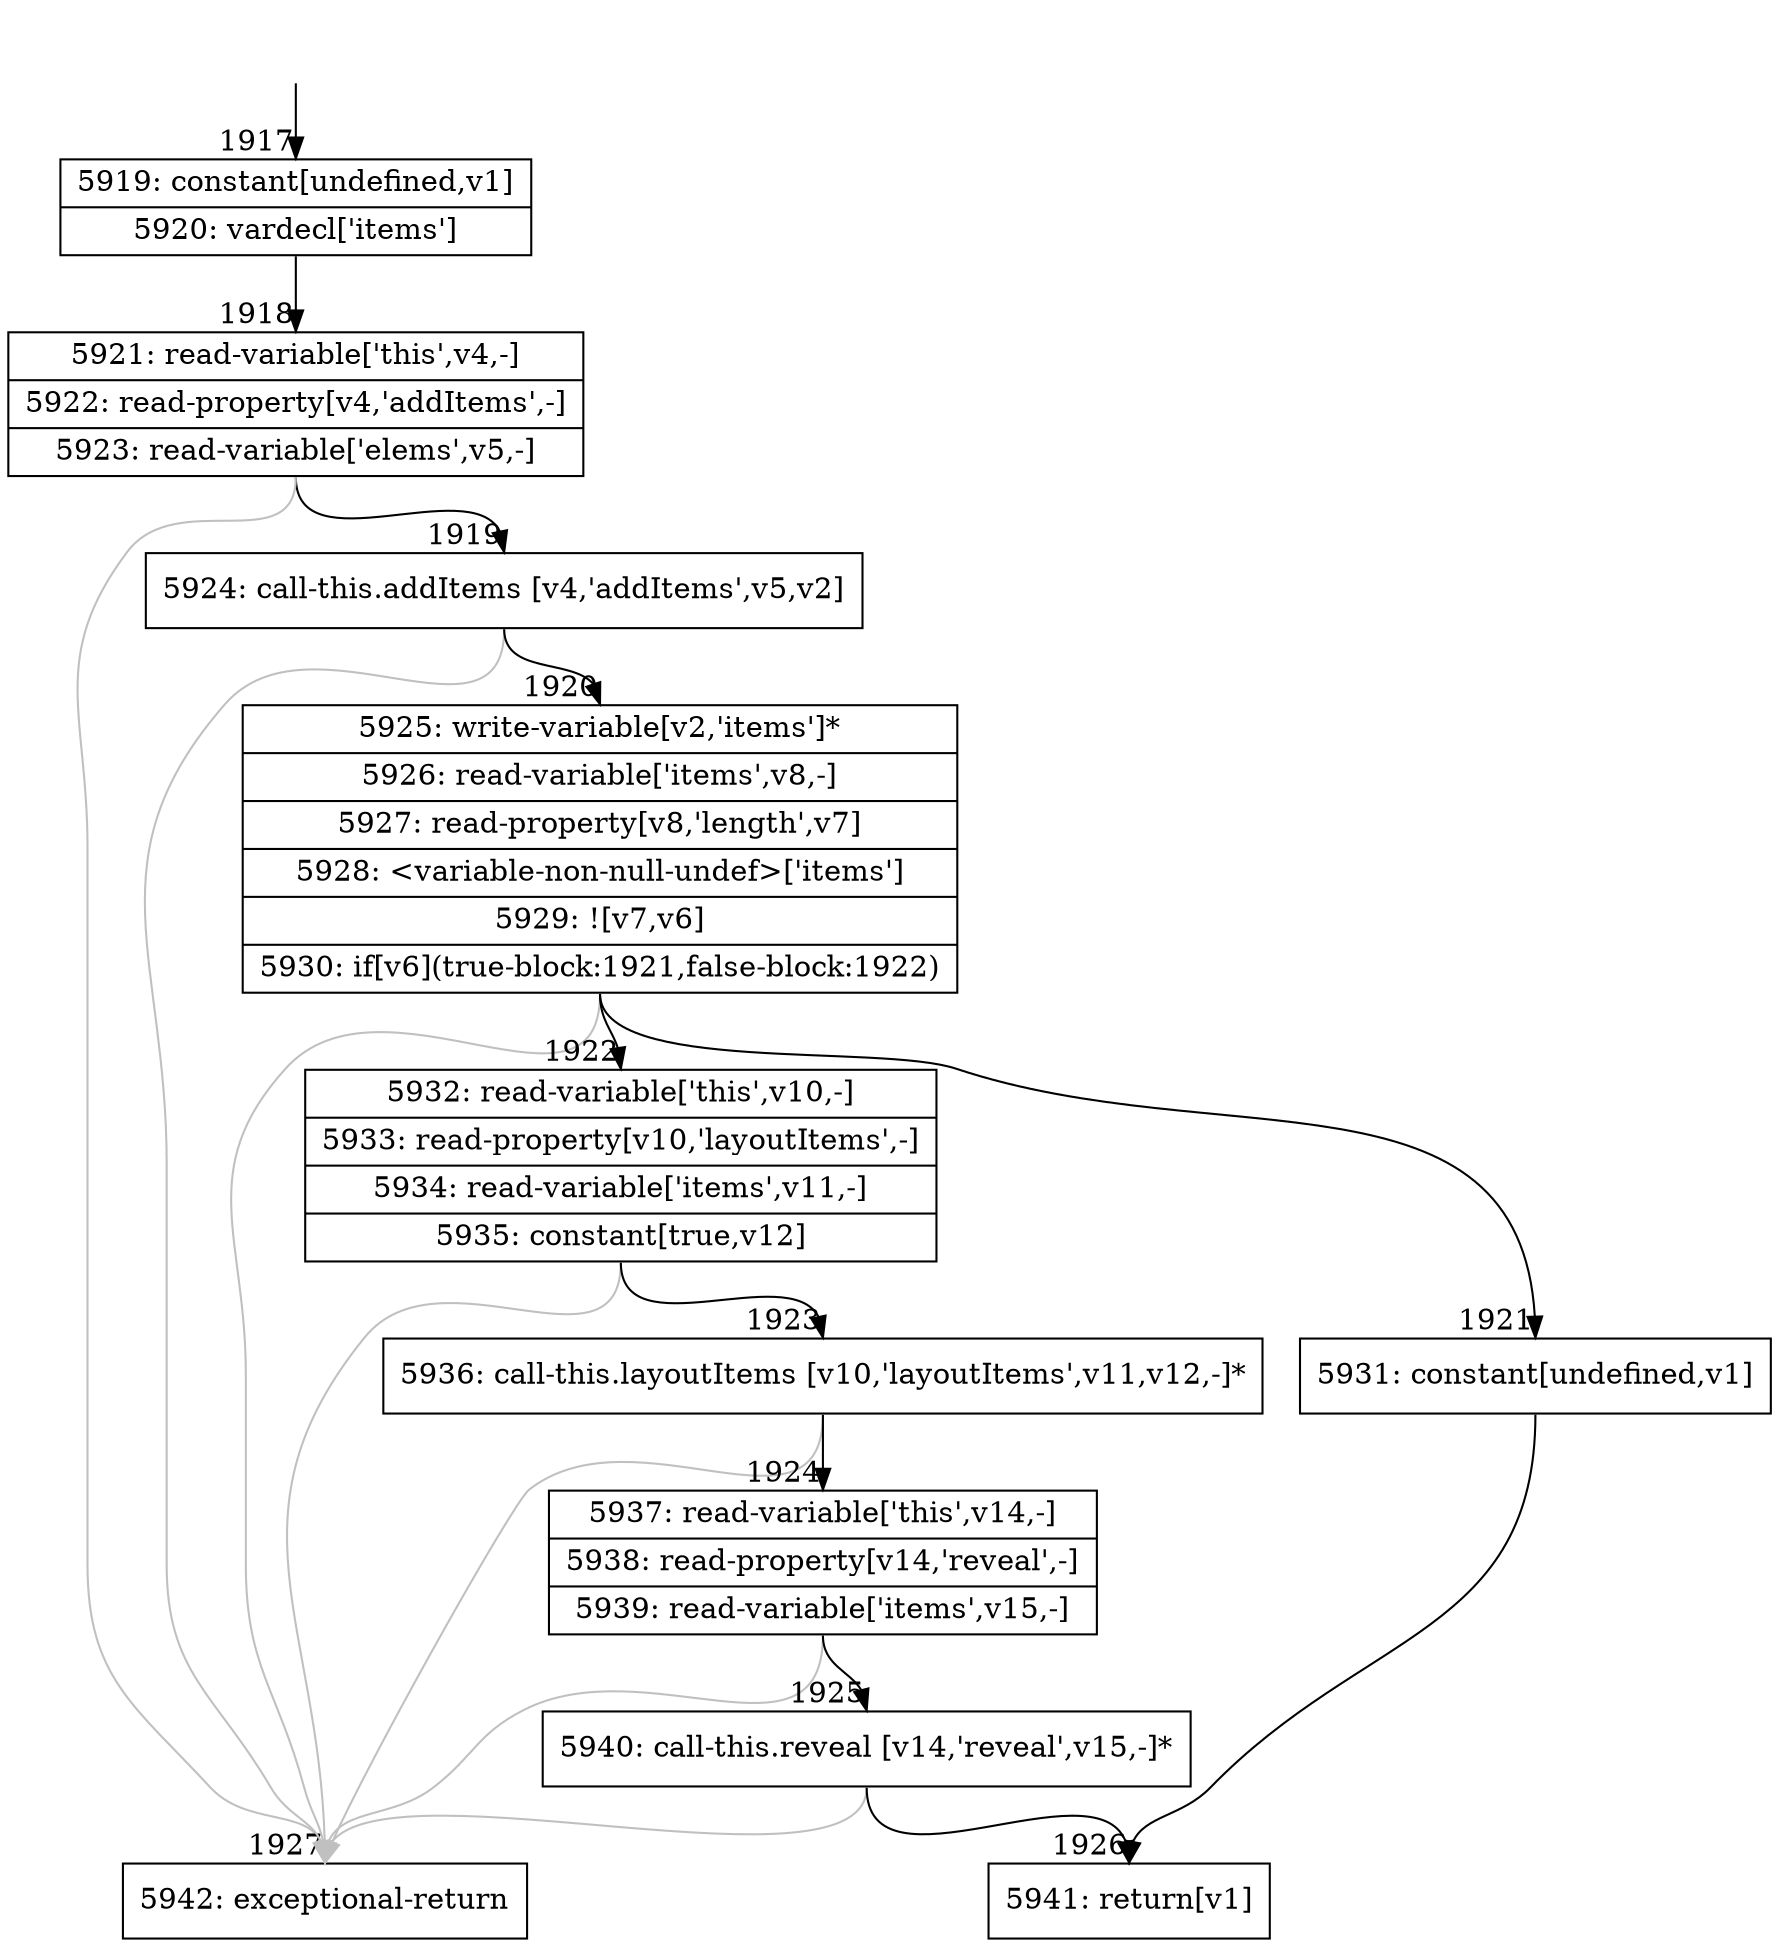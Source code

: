 digraph {
rankdir="TD"
BB_entry178[shape=none,label=""];
BB_entry178 -> BB1917 [tailport=s, headport=n, headlabel="    1917"]
BB1917 [shape=record label="{5919: constant[undefined,v1]|5920: vardecl['items']}" ] 
BB1917 -> BB1918 [tailport=s, headport=n, headlabel="      1918"]
BB1918 [shape=record label="{5921: read-variable['this',v4,-]|5922: read-property[v4,'addItems',-]|5923: read-variable['elems',v5,-]}" ] 
BB1918 -> BB1919 [tailport=s, headport=n, headlabel="      1919"]
BB1918 -> BB1927 [tailport=s, headport=n, color=gray, headlabel="      1927"]
BB1919 [shape=record label="{5924: call-this.addItems [v4,'addItems',v5,v2]}" ] 
BB1919 -> BB1920 [tailport=s, headport=n, headlabel="      1920"]
BB1919 -> BB1927 [tailport=s, headport=n, color=gray]
BB1920 [shape=record label="{5925: write-variable[v2,'items']*|5926: read-variable['items',v8,-]|5927: read-property[v8,'length',v7]|5928: \<variable-non-null-undef\>['items']|5929: ![v7,v6]|5930: if[v6](true-block:1921,false-block:1922)}" ] 
BB1920 -> BB1921 [tailport=s, headport=n, headlabel="      1921"]
BB1920 -> BB1922 [tailport=s, headport=n, headlabel="      1922"]
BB1920 -> BB1927 [tailport=s, headport=n, color=gray]
BB1921 [shape=record label="{5931: constant[undefined,v1]}" ] 
BB1921 -> BB1926 [tailport=s, headport=n, headlabel="      1926"]
BB1922 [shape=record label="{5932: read-variable['this',v10,-]|5933: read-property[v10,'layoutItems',-]|5934: read-variable['items',v11,-]|5935: constant[true,v12]}" ] 
BB1922 -> BB1923 [tailport=s, headport=n, headlabel="      1923"]
BB1922 -> BB1927 [tailport=s, headport=n, color=gray]
BB1923 [shape=record label="{5936: call-this.layoutItems [v10,'layoutItems',v11,v12,-]*}" ] 
BB1923 -> BB1924 [tailport=s, headport=n, headlabel="      1924"]
BB1923 -> BB1927 [tailport=s, headport=n, color=gray]
BB1924 [shape=record label="{5937: read-variable['this',v14,-]|5938: read-property[v14,'reveal',-]|5939: read-variable['items',v15,-]}" ] 
BB1924 -> BB1925 [tailport=s, headport=n, headlabel="      1925"]
BB1924 -> BB1927 [tailport=s, headport=n, color=gray]
BB1925 [shape=record label="{5940: call-this.reveal [v14,'reveal',v15,-]*}" ] 
BB1925 -> BB1926 [tailport=s, headport=n]
BB1925 -> BB1927 [tailport=s, headport=n, color=gray]
BB1926 [shape=record label="{5941: return[v1]}" ] 
BB1927 [shape=record label="{5942: exceptional-return}" ] 
//#$~ 2707
}
